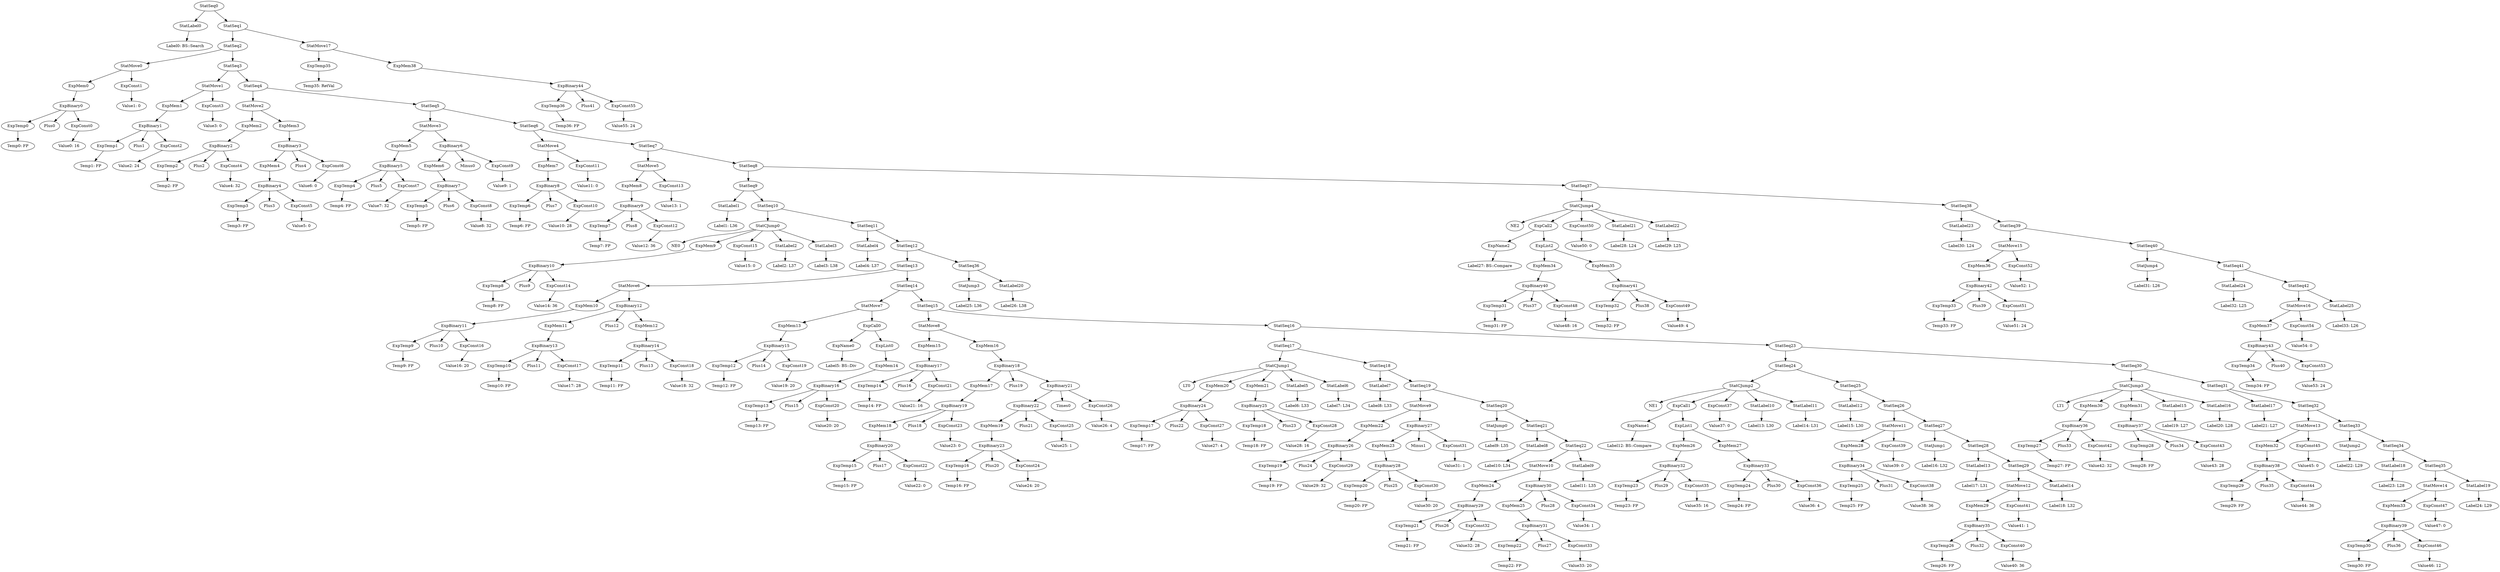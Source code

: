 digraph {
	ordering = out;
	ExpMem38 -> ExpBinary44;
	ExpConst55 -> "Value55: 24";
	ExpBinary44 -> ExpTemp36;
	ExpBinary44 -> Plus41;
	ExpBinary44 -> ExpConst55;
	ExpTemp35 -> "Temp35: RetVal";
	StatLabel25 -> "Label33: L26";
	ExpConst54 -> "Value54: 0";
	ExpMem37 -> ExpBinary43;
	ExpConst53 -> "Value53: 24";
	ExpBinary43 -> ExpTemp34;
	ExpBinary43 -> Plus40;
	ExpBinary43 -> ExpConst53;
	StatLabel24 -> "Label32: L25";
	StatSeq40 -> StatJump4;
	StatSeq40 -> StatSeq41;
	StatSeq39 -> StatMove15;
	StatSeq39 -> StatSeq40;
	ExpConst52 -> "Value52: 1";
	StatMove15 -> ExpMem36;
	StatMove15 -> ExpConst52;
	ExpMem36 -> ExpBinary42;
	StatSeq38 -> StatLabel23;
	StatSeq38 -> StatSeq39;
	StatLabel21 -> "Label28: L24";
	ExpConst50 -> "Value50: 0";
	ExpMem35 -> ExpBinary41;
	ExpTemp32 -> "Temp32: FP";
	ExpList2 -> ExpMem34;
	ExpList2 -> ExpMem35;
	ExpMem34 -> ExpBinary40;
	ExpConst48 -> "Value48: 16";
	ExpBinary40 -> ExpTemp31;
	ExpBinary40 -> Plus37;
	ExpBinary40 -> ExpConst48;
	ExpName2 -> "Label27: BS::Compare";
	StatSeq8 -> StatSeq9;
	StatSeq8 -> StatSeq37;
	StatJump3 -> "Label25: L36";
	StatLabel19 -> "Label24: L29";
	StatSeq35 -> StatMove14;
	StatSeq35 -> StatLabel19;
	ExpConst47 -> "Value47: 0";
	StatMove14 -> ExpMem33;
	StatMove14 -> ExpConst47;
	ExpMem33 -> ExpBinary39;
	ExpConst46 -> "Value46: 12";
	ExpBinary39 -> ExpTemp30;
	ExpBinary39 -> Plus36;
	ExpBinary39 -> ExpConst46;
	ExpTemp30 -> "Temp30: FP";
	StatSeq34 -> StatLabel18;
	StatSeq34 -> StatSeq35;
	StatJump2 -> "Label22: L29";
	StatMove13 -> ExpMem32;
	StatMove13 -> ExpConst45;
	ExpMem32 -> ExpBinary38;
	ExpConst44 -> "Value44: 36";
	ExpBinary38 -> ExpTemp29;
	ExpBinary38 -> Plus35;
	ExpBinary38 -> ExpConst44;
	ExpTemp29 -> "Temp29: FP";
	StatSeq1 -> StatSeq2;
	StatSeq1 -> StatMove17;
	StatSeq30 -> StatCJump3;
	StatSeq30 -> StatSeq31;
	StatLabel15 -> "Label19: L27";
	ExpMem31 -> ExpBinary37;
	ExpConst43 -> "Value43: 28";
	ExpBinary37 -> ExpTemp28;
	ExpBinary37 -> Plus34;
	ExpBinary37 -> ExpConst43;
	ExpMem30 -> ExpBinary36;
	StatMove17 -> ExpTemp35;
	StatMove17 -> ExpMem38;
	ExpConst42 -> "Value42: 32";
	ExpBinary36 -> ExpTemp27;
	ExpBinary36 -> Plus33;
	ExpBinary36 -> ExpConst42;
	ExpConst49 -> "Value49: 4";
	ExpTemp27 -> "Temp27: FP";
	StatSeq23 -> StatSeq24;
	StatSeq23 -> StatSeq30;
	ExpBinary16 -> ExpTemp13;
	ExpBinary16 -> Plus15;
	ExpBinary16 -> ExpConst20;
	ExpName0 -> "Label5: BS::Div";
	StatLabel17 -> "Label21: L27";
	ExpConst8 -> "Value8: 32";
	ExpTemp20 -> "Temp20: FP";
	ExpMem12 -> ExpBinary14;
	StatSeq36 -> StatJump3;
	StatSeq36 -> StatLabel20;
	ExpMem11 -> ExpBinary13;
	ExpConst37 -> "Value37: 0";
	StatMove11 -> ExpMem28;
	StatMove11 -> ExpConst39;
	StatSeq29 -> StatMove12;
	StatSeq29 -> StatLabel14;
	ExpConst20 -> "Value20: 20";
	ExpBinary13 -> ExpTemp10;
	ExpBinary13 -> Plus11;
	ExpBinary13 -> ExpConst17;
	StatMove16 -> ExpMem37;
	StatMove16 -> ExpConst54;
	ExpBinary23 -> ExpTemp16;
	ExpBinary23 -> Plus20;
	ExpBinary23 -> ExpConst24;
	ExpTemp10 -> "Temp10: FP";
	StatJump4 -> "Label31: L26";
	ExpMem10 -> ExpBinary11;
	ExpConst30 -> "Value30: 20";
	StatLabel14 -> "Label18: L32";
	StatSeq10 -> StatCJump0;
	StatSeq10 -> StatSeq11;
	StatLabel2 -> "Label2: L37";
	StatMove5 -> ExpMem8;
	StatMove5 -> ExpConst13;
	ExpConst9 -> "Value9: 1";
	ExpConst14 -> "Value14: 36";
	ExpBinary10 -> ExpTemp8;
	ExpBinary10 -> Plus9;
	ExpBinary10 -> ExpConst14;
	StatCJump0 -> NE0;
	StatCJump0 -> ExpMem9;
	StatCJump0 -> ExpConst15;
	StatCJump0 -> StatLabel2;
	StatCJump0 -> StatLabel3;
	StatLabel18 -> "Label23: L28";
	ExpCall0 -> ExpName0;
	ExpCall0 -> ExpList0;
	StatSeq9 -> StatLabel1;
	StatSeq9 -> StatSeq10;
	StatLabel1 -> "Label1: L36";
	StatSeq7 -> StatMove5;
	StatSeq7 -> StatSeq8;
	ExpConst27 -> "Value27: 4";
	StatSeq16 -> StatSeq17;
	StatSeq16 -> StatSeq23;
	ExpTemp13 -> "Temp13: FP";
	ExpConst35 -> "Value35: 16";
	ExpBinary30 -> ExpMem25;
	ExpBinary30 -> Plus28;
	ExpBinary30 -> ExpConst34;
	ExpMem27 -> ExpBinary33;
	ExpMem8 -> ExpBinary9;
	StatSeq6 -> StatMove4;
	StatSeq6 -> StatSeq7;
	ExpConst11 -> "Value11: 0";
	ExpBinary35 -> ExpTemp26;
	ExpBinary35 -> Plus32;
	ExpBinary35 -> ExpConst40;
	ExpConst19 -> "Value19: 20";
	StatMove12 -> ExpMem29;
	StatMove12 -> ExpConst41;
	ExpTemp2 -> "Temp2: FP";
	StatLabel11 -> "Label14: L31";
	StatLabel12 -> "Label15: L30";
	ExpBinary0 -> ExpTemp0;
	ExpBinary0 -> Plus0;
	ExpBinary0 -> ExpConst0;
	StatSeq31 -> StatLabel17;
	StatSeq31 -> StatSeq32;
	ExpMem14 -> ExpBinary16;
	ExpBinary32 -> ExpTemp23;
	ExpBinary32 -> Plus29;
	ExpBinary32 -> ExpConst35;
	ExpBinary11 -> ExpTemp9;
	ExpBinary11 -> Plus10;
	ExpBinary11 -> ExpConst16;
	ExpBinary31 -> ExpTemp22;
	ExpBinary31 -> Plus27;
	ExpBinary31 -> ExpConst33;
	ExpBinary14 -> ExpTemp11;
	ExpBinary14 -> Plus13;
	ExpBinary14 -> ExpConst18;
	StatMove0 -> ExpMem0;
	StatMove0 -> ExpConst1;
	ExpTemp12 -> "Temp12: FP";
	ExpTemp14 -> "Temp14: FP";
	StatLabel6 -> "Label7: L34";
	StatJump1 -> "Label16: L32";
	StatMove7 -> ExpMem13;
	StatMove7 -> ExpCall0;
	ExpTemp7 -> "Temp7: FP";
	ExpTemp0 -> "Temp0: FP";
	ExpConst15 -> "Value15: 0";
	StatSeq3 -> StatMove1;
	StatSeq3 -> StatSeq4;
	ExpConst13 -> "Value13: 1";
	ExpMem7 -> ExpBinary8;
	ExpConst45 -> "Value45: 0";
	ExpBinary3 -> ExpMem4;
	ExpBinary3 -> Plus4;
	ExpBinary3 -> ExpConst6;
	ExpTemp11 -> "Temp11: FP";
	StatSeq0 -> StatLabel0;
	StatSeq0 -> StatSeq1;
	ExpConst23 -> "Value23: 0";
	ExpMem21 -> ExpBinary25;
	ExpTemp1 -> "Temp1: FP";
	ExpBinary4 -> ExpTemp3;
	ExpBinary4 -> Plus3;
	ExpBinary4 -> ExpConst5;
	ExpList1 -> ExpMem26;
	ExpList1 -> ExpMem27;
	ExpTemp5 -> "Temp5: FP";
	ExpBinary17 -> ExpTemp14;
	ExpBinary17 -> Plus16;
	ExpBinary17 -> ExpConst21;
	ExpTemp8 -> "Temp8: FP";
	ExpMem15 -> ExpBinary17;
	ExpConst32 -> "Value32: 28";
	ExpConst12 -> "Value12: 36";
	ExpConst17 -> "Value17: 28";
	ExpBinary42 -> ExpTemp33;
	ExpBinary42 -> Plus39;
	ExpBinary42 -> ExpConst51;
	ExpBinary1 -> ExpTemp1;
	ExpBinary1 -> Plus1;
	ExpBinary1 -> ExpConst2;
	ExpConst10 -> "Value10: 28";
	ExpTemp36 -> "Temp36: FP";
	StatSeq4 -> StatMove2;
	StatSeq4 -> StatSeq5;
	ExpMem0 -> ExpBinary0;
	ExpBinary6 -> ExpMem6;
	ExpBinary6 -> Minus0;
	ExpBinary6 -> ExpConst9;
	ExpBinary41 -> ExpTemp32;
	ExpBinary41 -> Plus38;
	ExpBinary41 -> ExpConst49;
	StatSeq13 -> StatMove6;
	StatSeq13 -> StatSeq14;
	ExpConst3 -> "Value3: 0";
	ExpTemp17 -> "Temp17: FP";
	ExpTemp23 -> "Temp23: FP";
	ExpMem1 -> ExpBinary1;
	ExpConst31 -> "Value31: 1";
	ExpMem9 -> ExpBinary10;
	ExpConst6 -> "Value6: 0";
	StatCJump4 -> NE2;
	StatCJump4 -> ExpCall2;
	StatCJump4 -> ExpConst50;
	StatCJump4 -> StatLabel21;
	StatCJump4 -> StatLabel22;
	StatSeq14 -> StatMove7;
	StatSeq14 -> StatSeq15;
	ExpMem13 -> ExpBinary15;
	ExpBinary27 -> ExpMem23;
	ExpBinary27 -> Minus1;
	ExpBinary27 -> ExpConst31;
	StatMove1 -> ExpMem1;
	StatMove1 -> ExpConst3;
	ExpMem16 -> ExpBinary18;
	ExpBinary2 -> ExpTemp2;
	ExpBinary2 -> Plus2;
	ExpBinary2 -> ExpConst4;
	ExpTemp33 -> "Temp33: FP";
	ExpBinary22 -> ExpMem19;
	ExpBinary22 -> Plus21;
	ExpBinary22 -> ExpConst25;
	StatSeq17 -> StatCJump1;
	StatSeq17 -> StatSeq18;
	ExpTemp19 -> "Temp19: FP";
	StatLabel4 -> "Label4: L37";
	ExpConst41 -> "Value41: 1";
	ExpConst1 -> "Value1: 0";
	ExpConst0 -> "Value0: 16";
	ExpCall2 -> ExpName2;
	ExpCall2 -> ExpList2;
	ExpConst2 -> "Value2: 24";
	ExpConst18 -> "Value18: 32";
	ExpConst26 -> "Value26: 4";
	ExpMem3 -> ExpBinary3;
	StatSeq12 -> StatSeq13;
	StatSeq12 -> StatSeq36;
	ExpTemp4 -> "Temp4: FP";
	StatLabel5 -> "Label6: L33";
	StatLabel0 -> "Label0: BS::Search";
	ExpConst24 -> "Value24: 20";
	ExpConst4 -> "Value4: 32";
	ExpBinary28 -> ExpTemp20;
	ExpBinary28 -> Plus25;
	ExpBinary28 -> ExpConst30;
	ExpConst16 -> "Value16: 20";
	ExpMem6 -> ExpBinary7;
	StatSeq42 -> StatMove16;
	StatSeq42 -> StatLabel25;
	ExpMem2 -> ExpBinary2;
	StatSeq11 -> StatLabel4;
	StatSeq11 -> StatSeq12;
	ExpBinary15 -> ExpTemp12;
	ExpBinary15 -> Plus14;
	ExpBinary15 -> ExpConst19;
	StatSeq20 -> StatJump0;
	StatSeq20 -> StatSeq21;
	ExpBinary7 -> ExpTemp5;
	ExpBinary7 -> Plus6;
	ExpBinary7 -> ExpConst8;
	ExpBinary5 -> ExpTemp4;
	ExpBinary5 -> Plus5;
	ExpBinary5 -> ExpConst7;
	ExpBinary12 -> ExpMem11;
	ExpBinary12 -> Plus12;
	ExpBinary12 -> ExpMem12;
	StatMove6 -> ExpMem10;
	StatMove6 -> ExpBinary12;
	ExpConst5 -> "Value5: 0";
	ExpBinary8 -> ExpTemp6;
	ExpBinary8 -> Plus7;
	ExpBinary8 -> ExpConst10;
	StatSeq26 -> StatMove11;
	StatSeq26 -> StatSeq27;
	ExpTemp34 -> "Temp34: FP";
	StatLabel7 -> "Label8: L33";
	ExpConst51 -> "Value51: 24";
	ExpTemp15 -> "Temp15: FP";
	StatSeq32 -> StatMove13;
	StatSeq32 -> StatSeq33;
	ExpTemp28 -> "Temp28: FP";
	StatMove8 -> ExpMem15;
	StatMove8 -> ExpMem16;
	ExpBinary20 -> ExpTemp15;
	ExpBinary20 -> Plus17;
	ExpBinary20 -> ExpConst22;
	ExpList0 -> ExpMem14;
	ExpConst22 -> "Value22: 0";
	ExpMem18 -> ExpBinary20;
	StatLabel22 -> "Label29: L25";
	ExpBinary19 -> ExpMem18;
	ExpBinary19 -> Plus18;
	ExpBinary19 -> ExpConst23;
	StatMove2 -> ExpMem2;
	StatMove2 -> ExpMem3;
	ExpMem28 -> ExpBinary34;
	ExpMem17 -> ExpBinary19;
	ExpTemp16 -> "Temp16: FP";
	StatLabel23 -> "Label30: L24";
	StatCJump2 -> NE1;
	StatCJump2 -> ExpCall1;
	StatCJump2 -> ExpConst37;
	StatCJump2 -> StatLabel10;
	StatCJump2 -> StatLabel11;
	ExpConst25 -> "Value25: 1";
	StatCJump3 -> LT1;
	StatCJump3 -> ExpMem30;
	StatCJump3 -> ExpMem31;
	StatCJump3 -> StatLabel15;
	StatCJump3 -> StatLabel16;
	ExpBinary21 -> ExpBinary22;
	ExpBinary21 -> Times0;
	ExpBinary21 -> ExpConst26;
	StatSeq33 -> StatJump2;
	StatSeq33 -> StatSeq34;
	StatSeq15 -> StatMove8;
	StatSeq15 -> StatSeq16;
	ExpBinary9 -> ExpTemp7;
	ExpBinary9 -> Plus8;
	ExpBinary9 -> ExpConst12;
	ExpBinary24 -> ExpTemp17;
	ExpBinary24 -> Plus22;
	ExpBinary24 -> ExpConst27;
	ExpMem20 -> ExpBinary24;
	ExpConst28 -> "Value28: 16";
	ExpTemp18 -> "Temp18: FP";
	StatSeq41 -> StatLabel24;
	StatSeq41 -> StatSeq42;
	StatLabel3 -> "Label3: L38";
	StatSeq18 -> StatLabel7;
	StatSeq18 -> StatSeq19;
	ExpBinary26 -> ExpTemp19;
	ExpBinary26 -> Plus24;
	ExpBinary26 -> ExpConst29;
	ExpConst29 -> "Value29: 32";
	ExpTemp31 -> "Temp31: FP";
	ExpTemp24 -> "Temp24: FP";
	ExpMem5 -> ExpBinary5;
	ExpMem22 -> ExpBinary26;
	StatMove4 -> ExpMem7;
	StatMove4 -> ExpConst11;
	StatMove9 -> ExpMem22;
	StatMove9 -> ExpBinary27;
	ExpBinary25 -> ExpTemp18;
	ExpBinary25 -> Plus23;
	ExpBinary25 -> ExpConst28;
	ExpMem23 -> ExpBinary28;
	StatJump0 -> "Label9: L35";
	StatSeq37 -> StatCJump4;
	StatSeq37 -> StatSeq38;
	ExpTemp3 -> "Temp3: FP";
	ExpTemp6 -> "Temp6: FP";
	ExpBinary18 -> ExpMem17;
	ExpBinary18 -> Plus19;
	ExpBinary18 -> ExpBinary21;
	StatLabel8 -> "Label10: L34";
	StatSeq21 -> StatLabel8;
	StatSeq21 -> StatSeq22;
	ExpConst7 -> "Value7: 32";
	ExpTemp21 -> "Temp21: FP";
	ExpMem24 -> ExpBinary29;
	ExpName1 -> "Label12: BS::Compare";
	ExpMem4 -> ExpBinary4;
	StatMove10 -> ExpMem24;
	StatMove10 -> ExpBinary30;
	ExpTemp22 -> "Temp22: FP";
	ExpConst21 -> "Value21: 16";
	ExpConst33 -> "Value33: 20";
	ExpMem25 -> ExpBinary31;
	StatLabel16 -> "Label20: L28";
	ExpMem26 -> ExpBinary32;
	StatSeq28 -> StatLabel13;
	StatSeq28 -> StatSeq29;
	StatCJump1 -> LT0;
	StatCJump1 -> ExpMem20;
	StatCJump1 -> ExpMem21;
	StatCJump1 -> StatLabel5;
	StatCJump1 -> StatLabel6;
	ExpConst34 -> "Value34: 1";
	StatSeq19 -> StatMove9;
	StatSeq19 -> StatSeq20;
	StatSeq22 -> StatMove10;
	StatSeq22 -> StatLabel9;
	ExpBinary29 -> ExpTemp21;
	ExpBinary29 -> Plus26;
	ExpBinary29 -> ExpConst32;
	StatLabel9 -> "Label11: L35";
	StatLabel20 -> "Label26: L38";
	ExpMem19 -> ExpBinary23;
	ExpCall1 -> ExpName1;
	ExpCall1 -> ExpList1;
	ExpBinary33 -> ExpTemp24;
	ExpBinary33 -> Plus30;
	ExpBinary33 -> ExpConst36;
	StatSeq5 -> StatMove3;
	StatSeq5 -> StatSeq6;
	ExpConst36 -> "Value36: 4";
	StatLabel10 -> "Label13: L30";
	StatSeq24 -> StatCJump2;
	StatSeq24 -> StatSeq25;
	StatMove3 -> ExpMem5;
	StatMove3 -> ExpBinary6;
	StatSeq25 -> StatLabel12;
	StatSeq25 -> StatSeq26;
	ExpTemp25 -> "Temp25: FP";
	ExpMem29 -> ExpBinary35;
	ExpBinary34 -> ExpTemp25;
	ExpBinary34 -> Plus31;
	ExpBinary34 -> ExpConst38;
	ExpConst38 -> "Value38: 36";
	ExpConst39 -> "Value39: 0";
	ExpTemp9 -> "Temp9: FP";
	StatSeq27 -> StatJump1;
	StatSeq27 -> StatSeq28;
	StatSeq2 -> StatMove0;
	StatSeq2 -> StatSeq3;
	StatLabel13 -> "Label17: L31";
	ExpTemp26 -> "Temp26: FP";
	ExpConst40 -> "Value40: 36";
}

